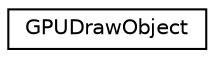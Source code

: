 digraph G
{
  edge [fontname="Helvetica",fontsize="10",labelfontname="Helvetica",labelfontsize="10"];
  node [fontname="Helvetica",fontsize="10",shape=record];
  rankdir=LR;
  Node1 [label="GPUDrawObject",height=0.2,width=0.4,color="black", fillcolor="white", style="filled",URL="$df/d59/structGPUDrawObject.html"];
}

